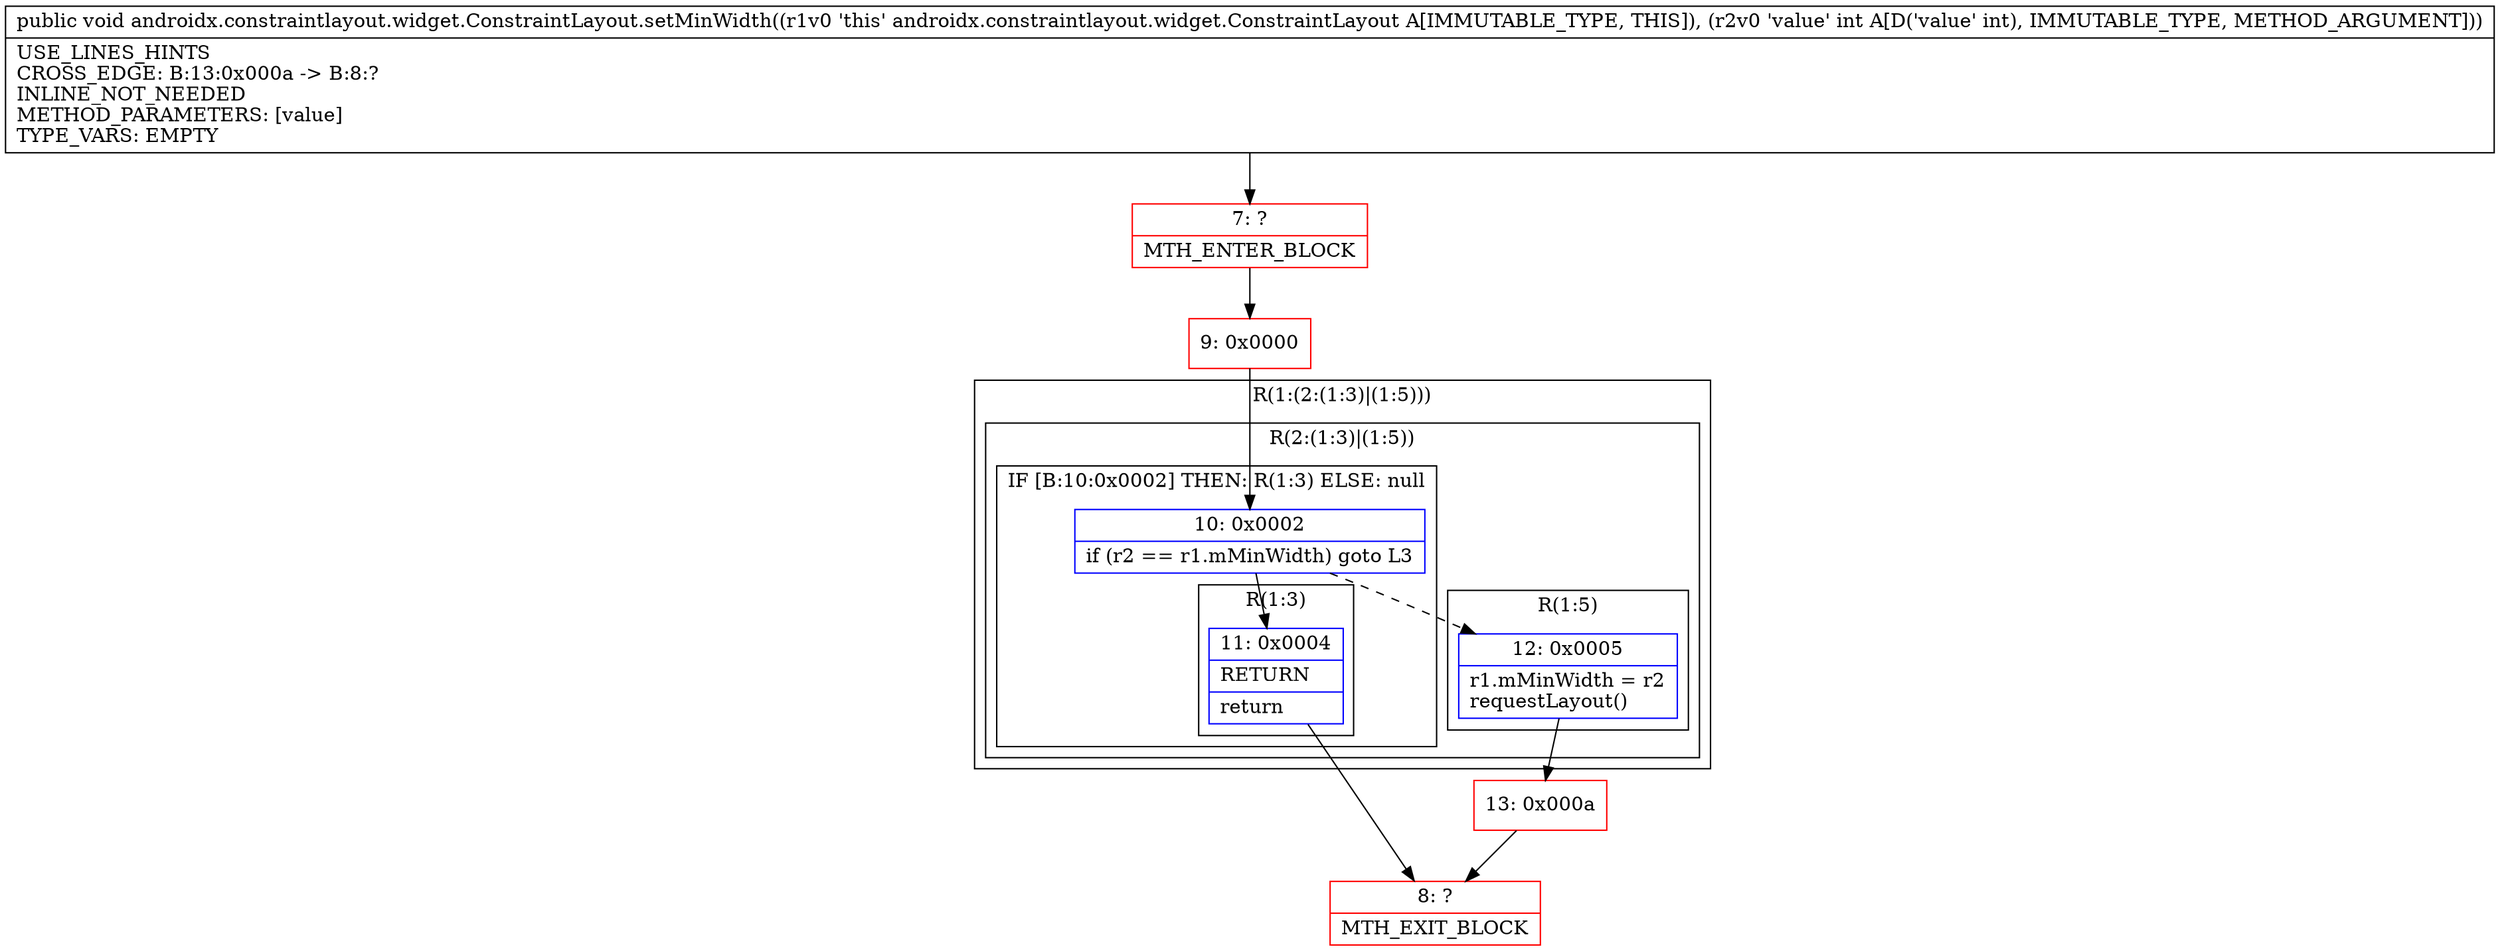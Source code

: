 digraph "CFG forandroidx.constraintlayout.widget.ConstraintLayout.setMinWidth(I)V" {
subgraph cluster_Region_2077015940 {
label = "R(1:(2:(1:3)|(1:5)))";
node [shape=record,color=blue];
subgraph cluster_Region_885346670 {
label = "R(2:(1:3)|(1:5))";
node [shape=record,color=blue];
subgraph cluster_IfRegion_463562757 {
label = "IF [B:10:0x0002] THEN: R(1:3) ELSE: null";
node [shape=record,color=blue];
Node_10 [shape=record,label="{10\:\ 0x0002|if (r2 == r1.mMinWidth) goto L3\l}"];
subgraph cluster_Region_1762459373 {
label = "R(1:3)";
node [shape=record,color=blue];
Node_11 [shape=record,label="{11\:\ 0x0004|RETURN\l|return\l}"];
}
}
subgraph cluster_Region_2007129303 {
label = "R(1:5)";
node [shape=record,color=blue];
Node_12 [shape=record,label="{12\:\ 0x0005|r1.mMinWidth = r2\lrequestLayout()\l}"];
}
}
}
Node_7 [shape=record,color=red,label="{7\:\ ?|MTH_ENTER_BLOCK\l}"];
Node_9 [shape=record,color=red,label="{9\:\ 0x0000}"];
Node_8 [shape=record,color=red,label="{8\:\ ?|MTH_EXIT_BLOCK\l}"];
Node_13 [shape=record,color=red,label="{13\:\ 0x000a}"];
MethodNode[shape=record,label="{public void androidx.constraintlayout.widget.ConstraintLayout.setMinWidth((r1v0 'this' androidx.constraintlayout.widget.ConstraintLayout A[IMMUTABLE_TYPE, THIS]), (r2v0 'value' int A[D('value' int), IMMUTABLE_TYPE, METHOD_ARGUMENT]))  | USE_LINES_HINTS\lCROSS_EDGE: B:13:0x000a \-\> B:8:?\lINLINE_NOT_NEEDED\lMETHOD_PARAMETERS: [value]\lTYPE_VARS: EMPTY\l}"];
MethodNode -> Node_7;Node_10 -> Node_11;
Node_10 -> Node_12[style=dashed];
Node_11 -> Node_8;
Node_12 -> Node_13;
Node_7 -> Node_9;
Node_9 -> Node_10;
Node_13 -> Node_8;
}

